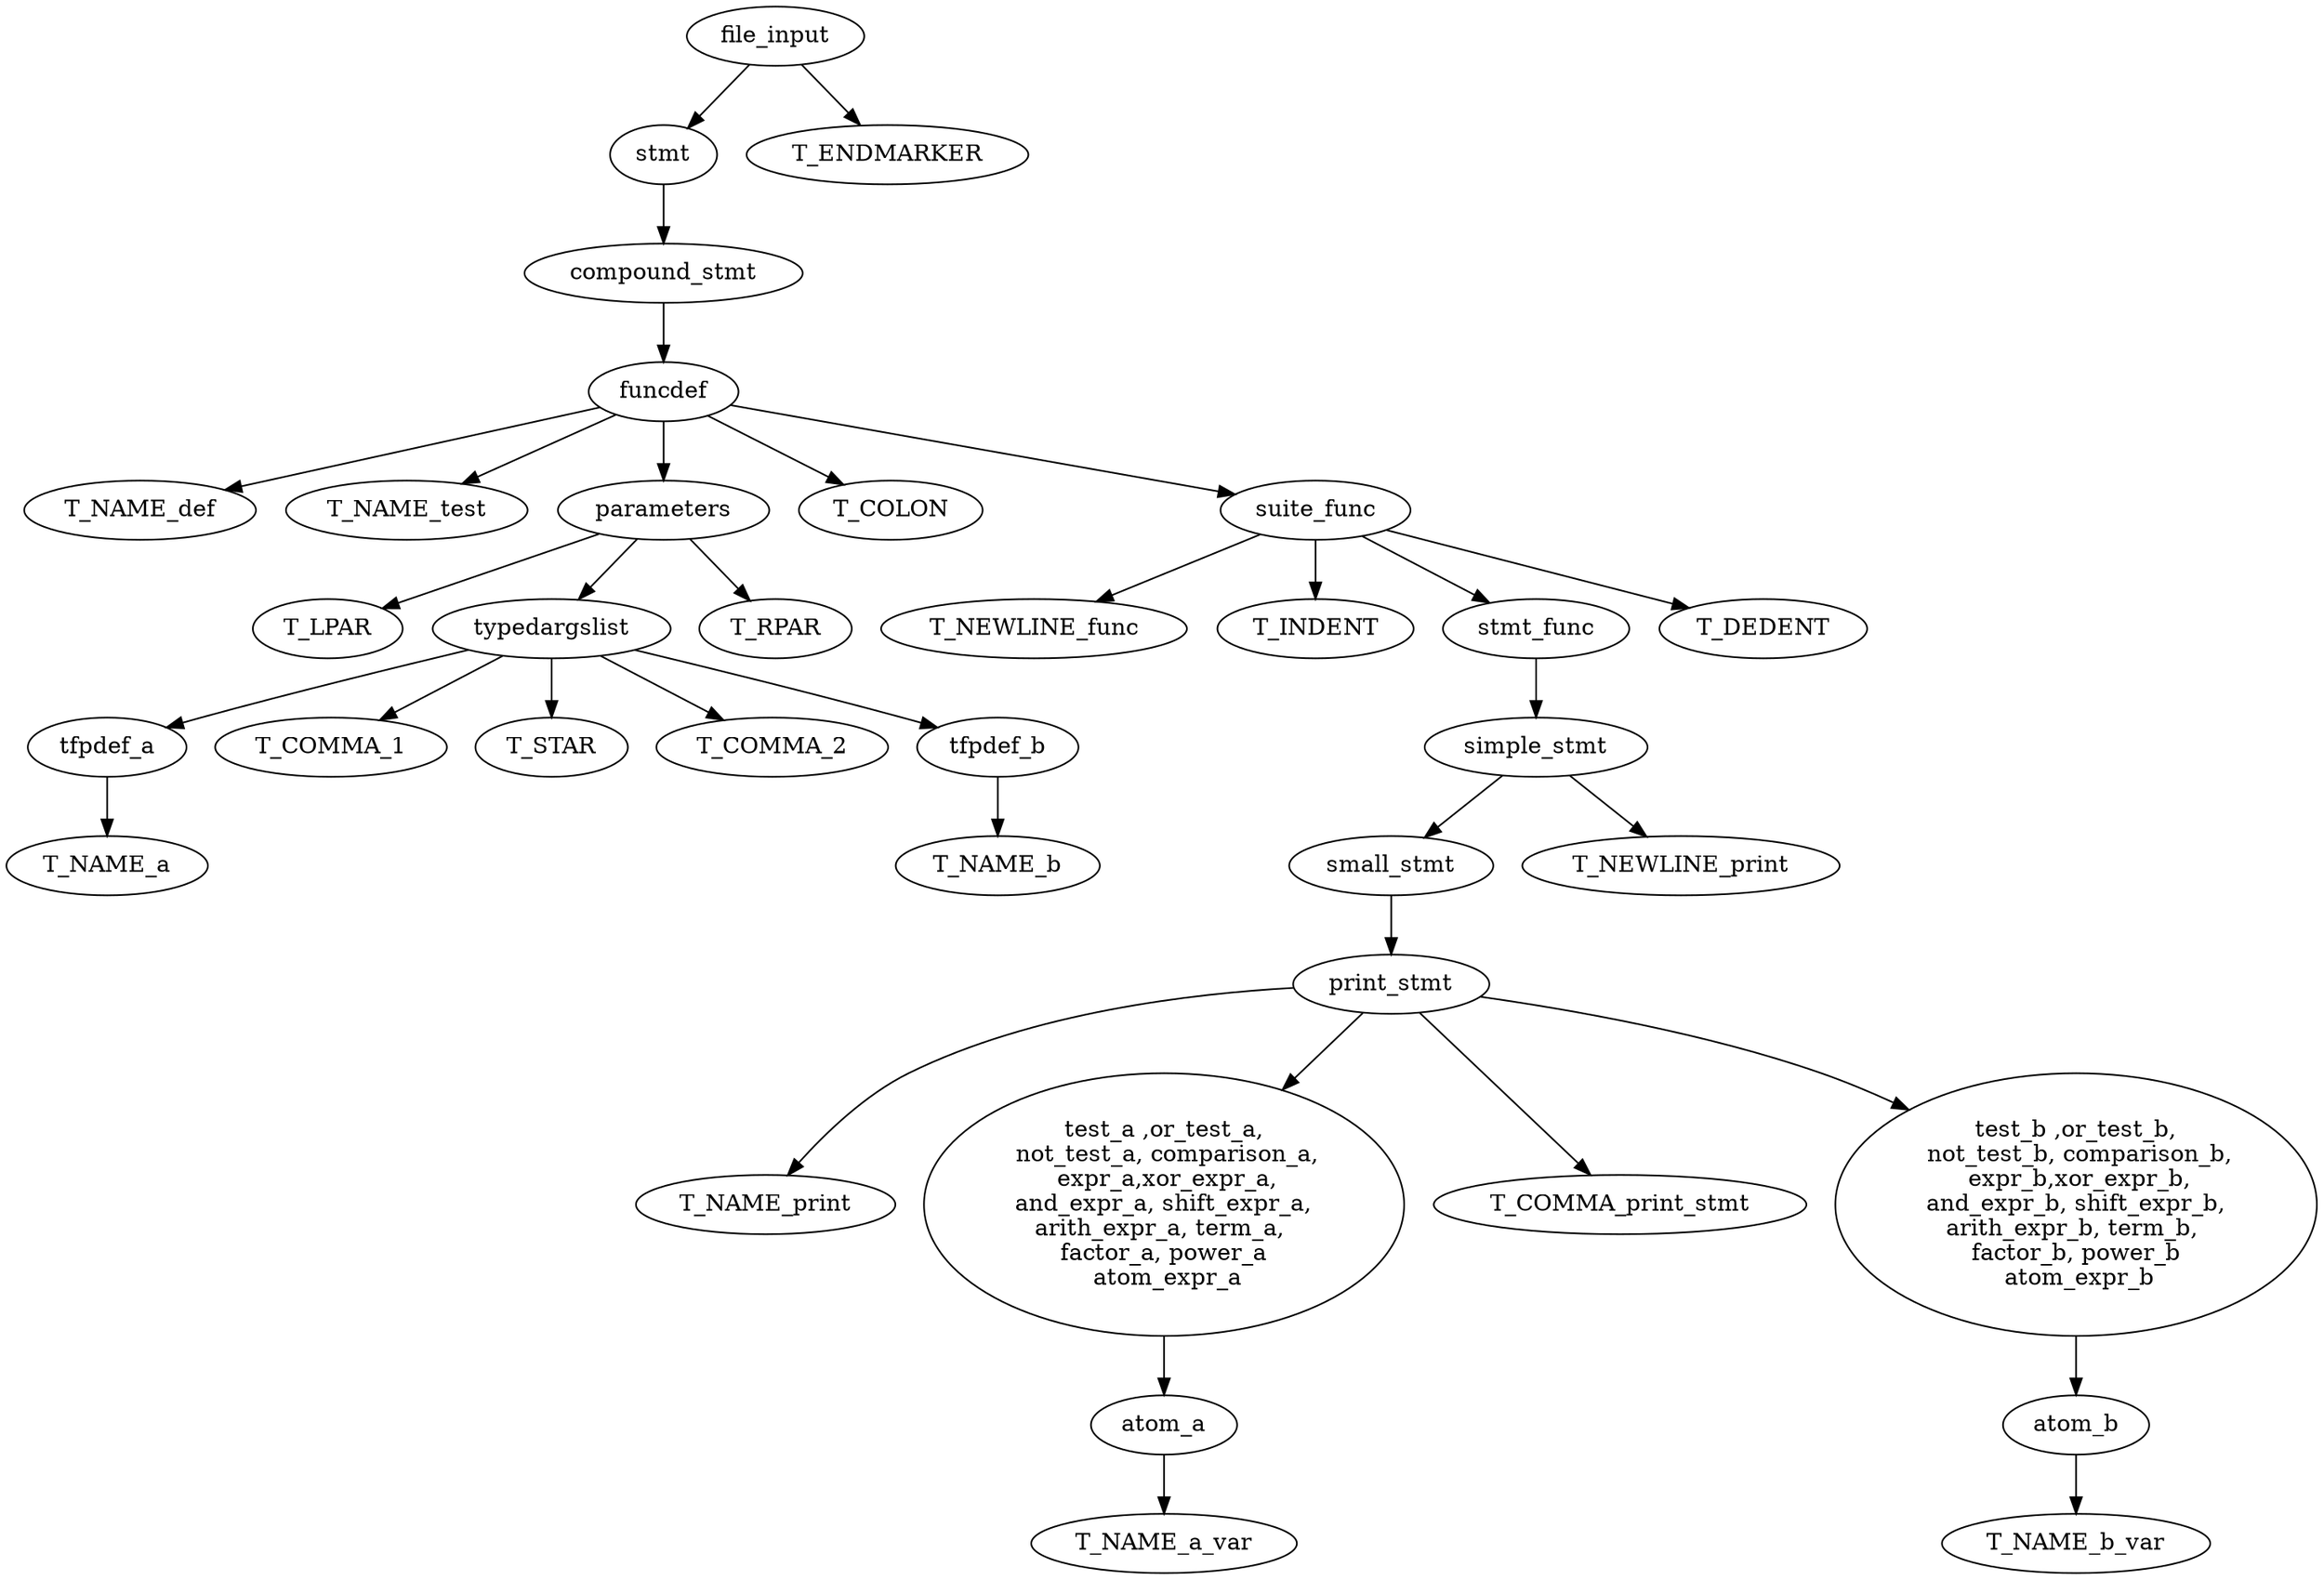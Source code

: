 digraph G {
    file_input->stmt
    stmt->compound_stmt
    compound_stmt->funcdef
    funcdef->T_NAME_def
    funcdef->T_NAME_test
    funcdef->parameters
    parameters->T_LPAR
    parameters->typedargslist
    typedargslist->tfpdef_a
    tfpdef_a->T_NAME_a
    typedargslist->T_COMMA_1
    typedargslist->T_STAR
    typedargslist->T_COMMA_2
    typedargslist->tfpdef_b
    tfpdef_b->T_NAME_b
    parameters->T_RPAR
    funcdef->T_COLON
    funcdef->suite_func
    suite_func->T_NEWLINE_func
    suite_func->T_INDENT
    suite_func->stmt_func
    stmt_func->simple_stmt
    simple_stmt->small_stmt
    small_stmt->print_stmt
    print_stmt->T_NAME_print
    print_stmt->"test_a ,or_test_a,\n not_test_a, comparison_a,\n expr_a," +
                "xor_expr_a,\n and_expr_a, shift_expr_a, \narith_expr_a, " +
                "term_a, \nfactor_a, power_a\n atom_expr_a"
    "test_a ,or_test_a,\n not_test_a, comparison_a,\n expr_a," +
                "xor_expr_a,\n and_expr_a, shift_expr_a, \narith_expr_a, " +
                "term_a, \nfactor_a, power_a\n atom_expr_a"->atom_a
    atom_a->T_NAME_a_var
    print_stmt->T_COMMA_print_stmt
    print_stmt->"test_b ,or_test_b,\n not_test_b, comparison_b,\n expr_b," +
                "xor_expr_b,\n and_expr_b, shift_expr_b, \narith_expr_b, " +
                "term_b, \nfactor_b, power_b\n atom_expr_b"
    "test_b ,or_test_b,\n not_test_b, comparison_b,\n expr_b," +
                "xor_expr_b,\n and_expr_b, shift_expr_b, \narith_expr_b, " +
                "term_b, \nfactor_b, power_b\n atom_expr_b"->atom_b
    atom_b->T_NAME_b_var
    simple_stmt->T_NEWLINE_print
    suite_func->T_DEDENT
    file_input->T_ENDMARKER
}